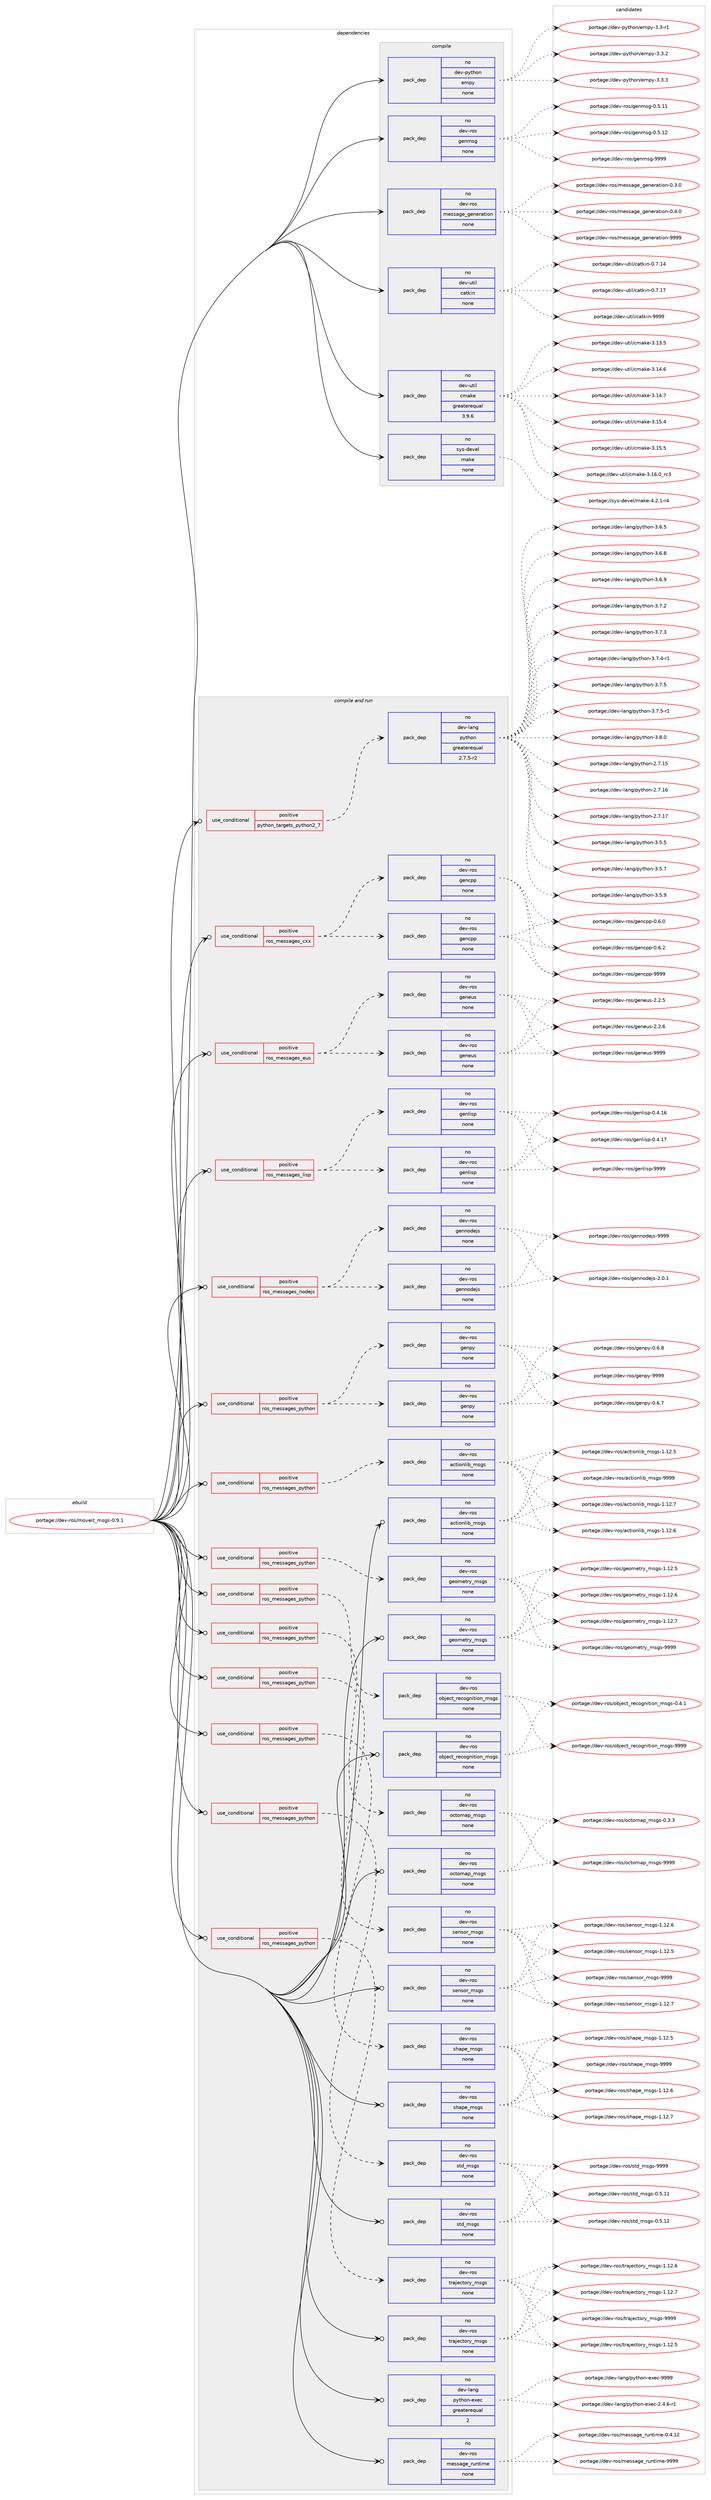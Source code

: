 digraph prolog {

# *************
# Graph options
# *************

newrank=true;
concentrate=true;
compound=true;
graph [rankdir=LR,fontname=Helvetica,fontsize=10,ranksep=1.5];#, ranksep=2.5, nodesep=0.2];
edge  [arrowhead=vee];
node  [fontname=Helvetica,fontsize=10];

# **********
# The ebuild
# **********

subgraph cluster_leftcol {
color=gray;
rank=same;
label=<<i>ebuild</i>>;
id [label="portage://dev-ros/moveit_msgs-0.9.1", color=red, width=4, href="../dev-ros/moveit_msgs-0.9.1.svg"];
}

# ****************
# The dependencies
# ****************

subgraph cluster_midcol {
color=gray;
label=<<i>dependencies</i>>;
subgraph cluster_compile {
fillcolor="#eeeeee";
style=filled;
label=<<i>compile</i>>;
subgraph pack144955 {
dependency191551 [label=<<TABLE BORDER="0" CELLBORDER="1" CELLSPACING="0" CELLPADDING="4" WIDTH="220"><TR><TD ROWSPAN="6" CELLPADDING="30">pack_dep</TD></TR><TR><TD WIDTH="110">no</TD></TR><TR><TD>dev-python</TD></TR><TR><TD>empy</TD></TR><TR><TD>none</TD></TR><TR><TD></TD></TR></TABLE>>, shape=none, color=blue];
}
id:e -> dependency191551:w [weight=20,style="solid",arrowhead="vee"];
subgraph pack144956 {
dependency191552 [label=<<TABLE BORDER="0" CELLBORDER="1" CELLSPACING="0" CELLPADDING="4" WIDTH="220"><TR><TD ROWSPAN="6" CELLPADDING="30">pack_dep</TD></TR><TR><TD WIDTH="110">no</TD></TR><TR><TD>dev-ros</TD></TR><TR><TD>genmsg</TD></TR><TR><TD>none</TD></TR><TR><TD></TD></TR></TABLE>>, shape=none, color=blue];
}
id:e -> dependency191552:w [weight=20,style="solid",arrowhead="vee"];
subgraph pack144957 {
dependency191553 [label=<<TABLE BORDER="0" CELLBORDER="1" CELLSPACING="0" CELLPADDING="4" WIDTH="220"><TR><TD ROWSPAN="6" CELLPADDING="30">pack_dep</TD></TR><TR><TD WIDTH="110">no</TD></TR><TR><TD>dev-ros</TD></TR><TR><TD>message_generation</TD></TR><TR><TD>none</TD></TR><TR><TD></TD></TR></TABLE>>, shape=none, color=blue];
}
id:e -> dependency191553:w [weight=20,style="solid",arrowhead="vee"];
subgraph pack144958 {
dependency191554 [label=<<TABLE BORDER="0" CELLBORDER="1" CELLSPACING="0" CELLPADDING="4" WIDTH="220"><TR><TD ROWSPAN="6" CELLPADDING="30">pack_dep</TD></TR><TR><TD WIDTH="110">no</TD></TR><TR><TD>dev-util</TD></TR><TR><TD>catkin</TD></TR><TR><TD>none</TD></TR><TR><TD></TD></TR></TABLE>>, shape=none, color=blue];
}
id:e -> dependency191554:w [weight=20,style="solid",arrowhead="vee"];
subgraph pack144959 {
dependency191555 [label=<<TABLE BORDER="0" CELLBORDER="1" CELLSPACING="0" CELLPADDING="4" WIDTH="220"><TR><TD ROWSPAN="6" CELLPADDING="30">pack_dep</TD></TR><TR><TD WIDTH="110">no</TD></TR><TR><TD>dev-util</TD></TR><TR><TD>cmake</TD></TR><TR><TD>greaterequal</TD></TR><TR><TD>3.9.6</TD></TR></TABLE>>, shape=none, color=blue];
}
id:e -> dependency191555:w [weight=20,style="solid",arrowhead="vee"];
subgraph pack144960 {
dependency191556 [label=<<TABLE BORDER="0" CELLBORDER="1" CELLSPACING="0" CELLPADDING="4" WIDTH="220"><TR><TD ROWSPAN="6" CELLPADDING="30">pack_dep</TD></TR><TR><TD WIDTH="110">no</TD></TR><TR><TD>sys-devel</TD></TR><TR><TD>make</TD></TR><TR><TD>none</TD></TR><TR><TD></TD></TR></TABLE>>, shape=none, color=blue];
}
id:e -> dependency191556:w [weight=20,style="solid",arrowhead="vee"];
}
subgraph cluster_compileandrun {
fillcolor="#eeeeee";
style=filled;
label=<<i>compile and run</i>>;
subgraph cond43170 {
dependency191557 [label=<<TABLE BORDER="0" CELLBORDER="1" CELLSPACING="0" CELLPADDING="4"><TR><TD ROWSPAN="3" CELLPADDING="10">use_conditional</TD></TR><TR><TD>positive</TD></TR><TR><TD>python_targets_python2_7</TD></TR></TABLE>>, shape=none, color=red];
subgraph pack144961 {
dependency191558 [label=<<TABLE BORDER="0" CELLBORDER="1" CELLSPACING="0" CELLPADDING="4" WIDTH="220"><TR><TD ROWSPAN="6" CELLPADDING="30">pack_dep</TD></TR><TR><TD WIDTH="110">no</TD></TR><TR><TD>dev-lang</TD></TR><TR><TD>python</TD></TR><TR><TD>greaterequal</TD></TR><TR><TD>2.7.5-r2</TD></TR></TABLE>>, shape=none, color=blue];
}
dependency191557:e -> dependency191558:w [weight=20,style="dashed",arrowhead="vee"];
}
id:e -> dependency191557:w [weight=20,style="solid",arrowhead="odotvee"];
subgraph cond43171 {
dependency191559 [label=<<TABLE BORDER="0" CELLBORDER="1" CELLSPACING="0" CELLPADDING="4"><TR><TD ROWSPAN="3" CELLPADDING="10">use_conditional</TD></TR><TR><TD>positive</TD></TR><TR><TD>ros_messages_cxx</TD></TR></TABLE>>, shape=none, color=red];
subgraph pack144962 {
dependency191560 [label=<<TABLE BORDER="0" CELLBORDER="1" CELLSPACING="0" CELLPADDING="4" WIDTH="220"><TR><TD ROWSPAN="6" CELLPADDING="30">pack_dep</TD></TR><TR><TD WIDTH="110">no</TD></TR><TR><TD>dev-ros</TD></TR><TR><TD>gencpp</TD></TR><TR><TD>none</TD></TR><TR><TD></TD></TR></TABLE>>, shape=none, color=blue];
}
dependency191559:e -> dependency191560:w [weight=20,style="dashed",arrowhead="vee"];
subgraph pack144963 {
dependency191561 [label=<<TABLE BORDER="0" CELLBORDER="1" CELLSPACING="0" CELLPADDING="4" WIDTH="220"><TR><TD ROWSPAN="6" CELLPADDING="30">pack_dep</TD></TR><TR><TD WIDTH="110">no</TD></TR><TR><TD>dev-ros</TD></TR><TR><TD>gencpp</TD></TR><TR><TD>none</TD></TR><TR><TD></TD></TR></TABLE>>, shape=none, color=blue];
}
dependency191559:e -> dependency191561:w [weight=20,style="dashed",arrowhead="vee"];
}
id:e -> dependency191559:w [weight=20,style="solid",arrowhead="odotvee"];
subgraph cond43172 {
dependency191562 [label=<<TABLE BORDER="0" CELLBORDER="1" CELLSPACING="0" CELLPADDING="4"><TR><TD ROWSPAN="3" CELLPADDING="10">use_conditional</TD></TR><TR><TD>positive</TD></TR><TR><TD>ros_messages_eus</TD></TR></TABLE>>, shape=none, color=red];
subgraph pack144964 {
dependency191563 [label=<<TABLE BORDER="0" CELLBORDER="1" CELLSPACING="0" CELLPADDING="4" WIDTH="220"><TR><TD ROWSPAN="6" CELLPADDING="30">pack_dep</TD></TR><TR><TD WIDTH="110">no</TD></TR><TR><TD>dev-ros</TD></TR><TR><TD>geneus</TD></TR><TR><TD>none</TD></TR><TR><TD></TD></TR></TABLE>>, shape=none, color=blue];
}
dependency191562:e -> dependency191563:w [weight=20,style="dashed",arrowhead="vee"];
subgraph pack144965 {
dependency191564 [label=<<TABLE BORDER="0" CELLBORDER="1" CELLSPACING="0" CELLPADDING="4" WIDTH="220"><TR><TD ROWSPAN="6" CELLPADDING="30">pack_dep</TD></TR><TR><TD WIDTH="110">no</TD></TR><TR><TD>dev-ros</TD></TR><TR><TD>geneus</TD></TR><TR><TD>none</TD></TR><TR><TD></TD></TR></TABLE>>, shape=none, color=blue];
}
dependency191562:e -> dependency191564:w [weight=20,style="dashed",arrowhead="vee"];
}
id:e -> dependency191562:w [weight=20,style="solid",arrowhead="odotvee"];
subgraph cond43173 {
dependency191565 [label=<<TABLE BORDER="0" CELLBORDER="1" CELLSPACING="0" CELLPADDING="4"><TR><TD ROWSPAN="3" CELLPADDING="10">use_conditional</TD></TR><TR><TD>positive</TD></TR><TR><TD>ros_messages_lisp</TD></TR></TABLE>>, shape=none, color=red];
subgraph pack144966 {
dependency191566 [label=<<TABLE BORDER="0" CELLBORDER="1" CELLSPACING="0" CELLPADDING="4" WIDTH="220"><TR><TD ROWSPAN="6" CELLPADDING="30">pack_dep</TD></TR><TR><TD WIDTH="110">no</TD></TR><TR><TD>dev-ros</TD></TR><TR><TD>genlisp</TD></TR><TR><TD>none</TD></TR><TR><TD></TD></TR></TABLE>>, shape=none, color=blue];
}
dependency191565:e -> dependency191566:w [weight=20,style="dashed",arrowhead="vee"];
subgraph pack144967 {
dependency191567 [label=<<TABLE BORDER="0" CELLBORDER="1" CELLSPACING="0" CELLPADDING="4" WIDTH="220"><TR><TD ROWSPAN="6" CELLPADDING="30">pack_dep</TD></TR><TR><TD WIDTH="110">no</TD></TR><TR><TD>dev-ros</TD></TR><TR><TD>genlisp</TD></TR><TR><TD>none</TD></TR><TR><TD></TD></TR></TABLE>>, shape=none, color=blue];
}
dependency191565:e -> dependency191567:w [weight=20,style="dashed",arrowhead="vee"];
}
id:e -> dependency191565:w [weight=20,style="solid",arrowhead="odotvee"];
subgraph cond43174 {
dependency191568 [label=<<TABLE BORDER="0" CELLBORDER="1" CELLSPACING="0" CELLPADDING="4"><TR><TD ROWSPAN="3" CELLPADDING="10">use_conditional</TD></TR><TR><TD>positive</TD></TR><TR><TD>ros_messages_nodejs</TD></TR></TABLE>>, shape=none, color=red];
subgraph pack144968 {
dependency191569 [label=<<TABLE BORDER="0" CELLBORDER="1" CELLSPACING="0" CELLPADDING="4" WIDTH="220"><TR><TD ROWSPAN="6" CELLPADDING="30">pack_dep</TD></TR><TR><TD WIDTH="110">no</TD></TR><TR><TD>dev-ros</TD></TR><TR><TD>gennodejs</TD></TR><TR><TD>none</TD></TR><TR><TD></TD></TR></TABLE>>, shape=none, color=blue];
}
dependency191568:e -> dependency191569:w [weight=20,style="dashed",arrowhead="vee"];
subgraph pack144969 {
dependency191570 [label=<<TABLE BORDER="0" CELLBORDER="1" CELLSPACING="0" CELLPADDING="4" WIDTH="220"><TR><TD ROWSPAN="6" CELLPADDING="30">pack_dep</TD></TR><TR><TD WIDTH="110">no</TD></TR><TR><TD>dev-ros</TD></TR><TR><TD>gennodejs</TD></TR><TR><TD>none</TD></TR><TR><TD></TD></TR></TABLE>>, shape=none, color=blue];
}
dependency191568:e -> dependency191570:w [weight=20,style="dashed",arrowhead="vee"];
}
id:e -> dependency191568:w [weight=20,style="solid",arrowhead="odotvee"];
subgraph cond43175 {
dependency191571 [label=<<TABLE BORDER="0" CELLBORDER="1" CELLSPACING="0" CELLPADDING="4"><TR><TD ROWSPAN="3" CELLPADDING="10">use_conditional</TD></TR><TR><TD>positive</TD></TR><TR><TD>ros_messages_python</TD></TR></TABLE>>, shape=none, color=red];
subgraph pack144970 {
dependency191572 [label=<<TABLE BORDER="0" CELLBORDER="1" CELLSPACING="0" CELLPADDING="4" WIDTH="220"><TR><TD ROWSPAN="6" CELLPADDING="30">pack_dep</TD></TR><TR><TD WIDTH="110">no</TD></TR><TR><TD>dev-ros</TD></TR><TR><TD>actionlib_msgs</TD></TR><TR><TD>none</TD></TR><TR><TD></TD></TR></TABLE>>, shape=none, color=blue];
}
dependency191571:e -> dependency191572:w [weight=20,style="dashed",arrowhead="vee"];
}
id:e -> dependency191571:w [weight=20,style="solid",arrowhead="odotvee"];
subgraph cond43176 {
dependency191573 [label=<<TABLE BORDER="0" CELLBORDER="1" CELLSPACING="0" CELLPADDING="4"><TR><TD ROWSPAN="3" CELLPADDING="10">use_conditional</TD></TR><TR><TD>positive</TD></TR><TR><TD>ros_messages_python</TD></TR></TABLE>>, shape=none, color=red];
subgraph pack144971 {
dependency191574 [label=<<TABLE BORDER="0" CELLBORDER="1" CELLSPACING="0" CELLPADDING="4" WIDTH="220"><TR><TD ROWSPAN="6" CELLPADDING="30">pack_dep</TD></TR><TR><TD WIDTH="110">no</TD></TR><TR><TD>dev-ros</TD></TR><TR><TD>genpy</TD></TR><TR><TD>none</TD></TR><TR><TD></TD></TR></TABLE>>, shape=none, color=blue];
}
dependency191573:e -> dependency191574:w [weight=20,style="dashed",arrowhead="vee"];
subgraph pack144972 {
dependency191575 [label=<<TABLE BORDER="0" CELLBORDER="1" CELLSPACING="0" CELLPADDING="4" WIDTH="220"><TR><TD ROWSPAN="6" CELLPADDING="30">pack_dep</TD></TR><TR><TD WIDTH="110">no</TD></TR><TR><TD>dev-ros</TD></TR><TR><TD>genpy</TD></TR><TR><TD>none</TD></TR><TR><TD></TD></TR></TABLE>>, shape=none, color=blue];
}
dependency191573:e -> dependency191575:w [weight=20,style="dashed",arrowhead="vee"];
}
id:e -> dependency191573:w [weight=20,style="solid",arrowhead="odotvee"];
subgraph cond43177 {
dependency191576 [label=<<TABLE BORDER="0" CELLBORDER="1" CELLSPACING="0" CELLPADDING="4"><TR><TD ROWSPAN="3" CELLPADDING="10">use_conditional</TD></TR><TR><TD>positive</TD></TR><TR><TD>ros_messages_python</TD></TR></TABLE>>, shape=none, color=red];
subgraph pack144973 {
dependency191577 [label=<<TABLE BORDER="0" CELLBORDER="1" CELLSPACING="0" CELLPADDING="4" WIDTH="220"><TR><TD ROWSPAN="6" CELLPADDING="30">pack_dep</TD></TR><TR><TD WIDTH="110">no</TD></TR><TR><TD>dev-ros</TD></TR><TR><TD>geometry_msgs</TD></TR><TR><TD>none</TD></TR><TR><TD></TD></TR></TABLE>>, shape=none, color=blue];
}
dependency191576:e -> dependency191577:w [weight=20,style="dashed",arrowhead="vee"];
}
id:e -> dependency191576:w [weight=20,style="solid",arrowhead="odotvee"];
subgraph cond43178 {
dependency191578 [label=<<TABLE BORDER="0" CELLBORDER="1" CELLSPACING="0" CELLPADDING="4"><TR><TD ROWSPAN="3" CELLPADDING="10">use_conditional</TD></TR><TR><TD>positive</TD></TR><TR><TD>ros_messages_python</TD></TR></TABLE>>, shape=none, color=red];
subgraph pack144974 {
dependency191579 [label=<<TABLE BORDER="0" CELLBORDER="1" CELLSPACING="0" CELLPADDING="4" WIDTH="220"><TR><TD ROWSPAN="6" CELLPADDING="30">pack_dep</TD></TR><TR><TD WIDTH="110">no</TD></TR><TR><TD>dev-ros</TD></TR><TR><TD>object_recognition_msgs</TD></TR><TR><TD>none</TD></TR><TR><TD></TD></TR></TABLE>>, shape=none, color=blue];
}
dependency191578:e -> dependency191579:w [weight=20,style="dashed",arrowhead="vee"];
}
id:e -> dependency191578:w [weight=20,style="solid",arrowhead="odotvee"];
subgraph cond43179 {
dependency191580 [label=<<TABLE BORDER="0" CELLBORDER="1" CELLSPACING="0" CELLPADDING="4"><TR><TD ROWSPAN="3" CELLPADDING="10">use_conditional</TD></TR><TR><TD>positive</TD></TR><TR><TD>ros_messages_python</TD></TR></TABLE>>, shape=none, color=red];
subgraph pack144975 {
dependency191581 [label=<<TABLE BORDER="0" CELLBORDER="1" CELLSPACING="0" CELLPADDING="4" WIDTH="220"><TR><TD ROWSPAN="6" CELLPADDING="30">pack_dep</TD></TR><TR><TD WIDTH="110">no</TD></TR><TR><TD>dev-ros</TD></TR><TR><TD>octomap_msgs</TD></TR><TR><TD>none</TD></TR><TR><TD></TD></TR></TABLE>>, shape=none, color=blue];
}
dependency191580:e -> dependency191581:w [weight=20,style="dashed",arrowhead="vee"];
}
id:e -> dependency191580:w [weight=20,style="solid",arrowhead="odotvee"];
subgraph cond43180 {
dependency191582 [label=<<TABLE BORDER="0" CELLBORDER="1" CELLSPACING="0" CELLPADDING="4"><TR><TD ROWSPAN="3" CELLPADDING="10">use_conditional</TD></TR><TR><TD>positive</TD></TR><TR><TD>ros_messages_python</TD></TR></TABLE>>, shape=none, color=red];
subgraph pack144976 {
dependency191583 [label=<<TABLE BORDER="0" CELLBORDER="1" CELLSPACING="0" CELLPADDING="4" WIDTH="220"><TR><TD ROWSPAN="6" CELLPADDING="30">pack_dep</TD></TR><TR><TD WIDTH="110">no</TD></TR><TR><TD>dev-ros</TD></TR><TR><TD>sensor_msgs</TD></TR><TR><TD>none</TD></TR><TR><TD></TD></TR></TABLE>>, shape=none, color=blue];
}
dependency191582:e -> dependency191583:w [weight=20,style="dashed",arrowhead="vee"];
}
id:e -> dependency191582:w [weight=20,style="solid",arrowhead="odotvee"];
subgraph cond43181 {
dependency191584 [label=<<TABLE BORDER="0" CELLBORDER="1" CELLSPACING="0" CELLPADDING="4"><TR><TD ROWSPAN="3" CELLPADDING="10">use_conditional</TD></TR><TR><TD>positive</TD></TR><TR><TD>ros_messages_python</TD></TR></TABLE>>, shape=none, color=red];
subgraph pack144977 {
dependency191585 [label=<<TABLE BORDER="0" CELLBORDER="1" CELLSPACING="0" CELLPADDING="4" WIDTH="220"><TR><TD ROWSPAN="6" CELLPADDING="30">pack_dep</TD></TR><TR><TD WIDTH="110">no</TD></TR><TR><TD>dev-ros</TD></TR><TR><TD>shape_msgs</TD></TR><TR><TD>none</TD></TR><TR><TD></TD></TR></TABLE>>, shape=none, color=blue];
}
dependency191584:e -> dependency191585:w [weight=20,style="dashed",arrowhead="vee"];
}
id:e -> dependency191584:w [weight=20,style="solid",arrowhead="odotvee"];
subgraph cond43182 {
dependency191586 [label=<<TABLE BORDER="0" CELLBORDER="1" CELLSPACING="0" CELLPADDING="4"><TR><TD ROWSPAN="3" CELLPADDING="10">use_conditional</TD></TR><TR><TD>positive</TD></TR><TR><TD>ros_messages_python</TD></TR></TABLE>>, shape=none, color=red];
subgraph pack144978 {
dependency191587 [label=<<TABLE BORDER="0" CELLBORDER="1" CELLSPACING="0" CELLPADDING="4" WIDTH="220"><TR><TD ROWSPAN="6" CELLPADDING="30">pack_dep</TD></TR><TR><TD WIDTH="110">no</TD></TR><TR><TD>dev-ros</TD></TR><TR><TD>std_msgs</TD></TR><TR><TD>none</TD></TR><TR><TD></TD></TR></TABLE>>, shape=none, color=blue];
}
dependency191586:e -> dependency191587:w [weight=20,style="dashed",arrowhead="vee"];
}
id:e -> dependency191586:w [weight=20,style="solid",arrowhead="odotvee"];
subgraph cond43183 {
dependency191588 [label=<<TABLE BORDER="0" CELLBORDER="1" CELLSPACING="0" CELLPADDING="4"><TR><TD ROWSPAN="3" CELLPADDING="10">use_conditional</TD></TR><TR><TD>positive</TD></TR><TR><TD>ros_messages_python</TD></TR></TABLE>>, shape=none, color=red];
subgraph pack144979 {
dependency191589 [label=<<TABLE BORDER="0" CELLBORDER="1" CELLSPACING="0" CELLPADDING="4" WIDTH="220"><TR><TD ROWSPAN="6" CELLPADDING="30">pack_dep</TD></TR><TR><TD WIDTH="110">no</TD></TR><TR><TD>dev-ros</TD></TR><TR><TD>trajectory_msgs</TD></TR><TR><TD>none</TD></TR><TR><TD></TD></TR></TABLE>>, shape=none, color=blue];
}
dependency191588:e -> dependency191589:w [weight=20,style="dashed",arrowhead="vee"];
}
id:e -> dependency191588:w [weight=20,style="solid",arrowhead="odotvee"];
subgraph pack144980 {
dependency191590 [label=<<TABLE BORDER="0" CELLBORDER="1" CELLSPACING="0" CELLPADDING="4" WIDTH="220"><TR><TD ROWSPAN="6" CELLPADDING="30">pack_dep</TD></TR><TR><TD WIDTH="110">no</TD></TR><TR><TD>dev-lang</TD></TR><TR><TD>python-exec</TD></TR><TR><TD>greaterequal</TD></TR><TR><TD>2</TD></TR></TABLE>>, shape=none, color=blue];
}
id:e -> dependency191590:w [weight=20,style="solid",arrowhead="odotvee"];
subgraph pack144981 {
dependency191591 [label=<<TABLE BORDER="0" CELLBORDER="1" CELLSPACING="0" CELLPADDING="4" WIDTH="220"><TR><TD ROWSPAN="6" CELLPADDING="30">pack_dep</TD></TR><TR><TD WIDTH="110">no</TD></TR><TR><TD>dev-ros</TD></TR><TR><TD>actionlib_msgs</TD></TR><TR><TD>none</TD></TR><TR><TD></TD></TR></TABLE>>, shape=none, color=blue];
}
id:e -> dependency191591:w [weight=20,style="solid",arrowhead="odotvee"];
subgraph pack144982 {
dependency191592 [label=<<TABLE BORDER="0" CELLBORDER="1" CELLSPACING="0" CELLPADDING="4" WIDTH="220"><TR><TD ROWSPAN="6" CELLPADDING="30">pack_dep</TD></TR><TR><TD WIDTH="110">no</TD></TR><TR><TD>dev-ros</TD></TR><TR><TD>geometry_msgs</TD></TR><TR><TD>none</TD></TR><TR><TD></TD></TR></TABLE>>, shape=none, color=blue];
}
id:e -> dependency191592:w [weight=20,style="solid",arrowhead="odotvee"];
subgraph pack144983 {
dependency191593 [label=<<TABLE BORDER="0" CELLBORDER="1" CELLSPACING="0" CELLPADDING="4" WIDTH="220"><TR><TD ROWSPAN="6" CELLPADDING="30">pack_dep</TD></TR><TR><TD WIDTH="110">no</TD></TR><TR><TD>dev-ros</TD></TR><TR><TD>message_runtime</TD></TR><TR><TD>none</TD></TR><TR><TD></TD></TR></TABLE>>, shape=none, color=blue];
}
id:e -> dependency191593:w [weight=20,style="solid",arrowhead="odotvee"];
subgraph pack144984 {
dependency191594 [label=<<TABLE BORDER="0" CELLBORDER="1" CELLSPACING="0" CELLPADDING="4" WIDTH="220"><TR><TD ROWSPAN="6" CELLPADDING="30">pack_dep</TD></TR><TR><TD WIDTH="110">no</TD></TR><TR><TD>dev-ros</TD></TR><TR><TD>object_recognition_msgs</TD></TR><TR><TD>none</TD></TR><TR><TD></TD></TR></TABLE>>, shape=none, color=blue];
}
id:e -> dependency191594:w [weight=20,style="solid",arrowhead="odotvee"];
subgraph pack144985 {
dependency191595 [label=<<TABLE BORDER="0" CELLBORDER="1" CELLSPACING="0" CELLPADDING="4" WIDTH="220"><TR><TD ROWSPAN="6" CELLPADDING="30">pack_dep</TD></TR><TR><TD WIDTH="110">no</TD></TR><TR><TD>dev-ros</TD></TR><TR><TD>octomap_msgs</TD></TR><TR><TD>none</TD></TR><TR><TD></TD></TR></TABLE>>, shape=none, color=blue];
}
id:e -> dependency191595:w [weight=20,style="solid",arrowhead="odotvee"];
subgraph pack144986 {
dependency191596 [label=<<TABLE BORDER="0" CELLBORDER="1" CELLSPACING="0" CELLPADDING="4" WIDTH="220"><TR><TD ROWSPAN="6" CELLPADDING="30">pack_dep</TD></TR><TR><TD WIDTH="110">no</TD></TR><TR><TD>dev-ros</TD></TR><TR><TD>sensor_msgs</TD></TR><TR><TD>none</TD></TR><TR><TD></TD></TR></TABLE>>, shape=none, color=blue];
}
id:e -> dependency191596:w [weight=20,style="solid",arrowhead="odotvee"];
subgraph pack144987 {
dependency191597 [label=<<TABLE BORDER="0" CELLBORDER="1" CELLSPACING="0" CELLPADDING="4" WIDTH="220"><TR><TD ROWSPAN="6" CELLPADDING="30">pack_dep</TD></TR><TR><TD WIDTH="110">no</TD></TR><TR><TD>dev-ros</TD></TR><TR><TD>shape_msgs</TD></TR><TR><TD>none</TD></TR><TR><TD></TD></TR></TABLE>>, shape=none, color=blue];
}
id:e -> dependency191597:w [weight=20,style="solid",arrowhead="odotvee"];
subgraph pack144988 {
dependency191598 [label=<<TABLE BORDER="0" CELLBORDER="1" CELLSPACING="0" CELLPADDING="4" WIDTH="220"><TR><TD ROWSPAN="6" CELLPADDING="30">pack_dep</TD></TR><TR><TD WIDTH="110">no</TD></TR><TR><TD>dev-ros</TD></TR><TR><TD>std_msgs</TD></TR><TR><TD>none</TD></TR><TR><TD></TD></TR></TABLE>>, shape=none, color=blue];
}
id:e -> dependency191598:w [weight=20,style="solid",arrowhead="odotvee"];
subgraph pack144989 {
dependency191599 [label=<<TABLE BORDER="0" CELLBORDER="1" CELLSPACING="0" CELLPADDING="4" WIDTH="220"><TR><TD ROWSPAN="6" CELLPADDING="30">pack_dep</TD></TR><TR><TD WIDTH="110">no</TD></TR><TR><TD>dev-ros</TD></TR><TR><TD>trajectory_msgs</TD></TR><TR><TD>none</TD></TR><TR><TD></TD></TR></TABLE>>, shape=none, color=blue];
}
id:e -> dependency191599:w [weight=20,style="solid",arrowhead="odotvee"];
}
subgraph cluster_run {
fillcolor="#eeeeee";
style=filled;
label=<<i>run</i>>;
}
}

# **************
# The candidates
# **************

subgraph cluster_choices {
rank=same;
color=gray;
label=<<i>candidates</i>>;

subgraph choice144955 {
color=black;
nodesep=1;
choiceportage1001011184511212111610411111047101109112121455146514511449 [label="portage://dev-python/empy-3.3-r1", color=red, width=4,href="../dev-python/empy-3.3-r1.svg"];
choiceportage1001011184511212111610411111047101109112121455146514650 [label="portage://dev-python/empy-3.3.2", color=red, width=4,href="../dev-python/empy-3.3.2.svg"];
choiceportage1001011184511212111610411111047101109112121455146514651 [label="portage://dev-python/empy-3.3.3", color=red, width=4,href="../dev-python/empy-3.3.3.svg"];
dependency191551:e -> choiceportage1001011184511212111610411111047101109112121455146514511449:w [style=dotted,weight="100"];
dependency191551:e -> choiceportage1001011184511212111610411111047101109112121455146514650:w [style=dotted,weight="100"];
dependency191551:e -> choiceportage1001011184511212111610411111047101109112121455146514651:w [style=dotted,weight="100"];
}
subgraph choice144956 {
color=black;
nodesep=1;
choiceportage100101118451141111154710310111010911510345484653464949 [label="portage://dev-ros/genmsg-0.5.11", color=red, width=4,href="../dev-ros/genmsg-0.5.11.svg"];
choiceportage100101118451141111154710310111010911510345484653464950 [label="portage://dev-ros/genmsg-0.5.12", color=red, width=4,href="../dev-ros/genmsg-0.5.12.svg"];
choiceportage10010111845114111115471031011101091151034557575757 [label="portage://dev-ros/genmsg-9999", color=red, width=4,href="../dev-ros/genmsg-9999.svg"];
dependency191552:e -> choiceportage100101118451141111154710310111010911510345484653464949:w [style=dotted,weight="100"];
dependency191552:e -> choiceportage100101118451141111154710310111010911510345484653464950:w [style=dotted,weight="100"];
dependency191552:e -> choiceportage10010111845114111115471031011101091151034557575757:w [style=dotted,weight="100"];
}
subgraph choice144957 {
color=black;
nodesep=1;
choiceportage1001011184511411111547109101115115971031019510310111010111497116105111110454846514648 [label="portage://dev-ros/message_generation-0.3.0", color=red, width=4,href="../dev-ros/message_generation-0.3.0.svg"];
choiceportage1001011184511411111547109101115115971031019510310111010111497116105111110454846524648 [label="portage://dev-ros/message_generation-0.4.0", color=red, width=4,href="../dev-ros/message_generation-0.4.0.svg"];
choiceportage10010111845114111115471091011151159710310195103101110101114971161051111104557575757 [label="portage://dev-ros/message_generation-9999", color=red, width=4,href="../dev-ros/message_generation-9999.svg"];
dependency191553:e -> choiceportage1001011184511411111547109101115115971031019510310111010111497116105111110454846514648:w [style=dotted,weight="100"];
dependency191553:e -> choiceportage1001011184511411111547109101115115971031019510310111010111497116105111110454846524648:w [style=dotted,weight="100"];
dependency191553:e -> choiceportage10010111845114111115471091011151159710310195103101110101114971161051111104557575757:w [style=dotted,weight="100"];
}
subgraph choice144958 {
color=black;
nodesep=1;
choiceportage1001011184511711610510847999711610710511045484655464952 [label="portage://dev-util/catkin-0.7.14", color=red, width=4,href="../dev-util/catkin-0.7.14.svg"];
choiceportage1001011184511711610510847999711610710511045484655464955 [label="portage://dev-util/catkin-0.7.17", color=red, width=4,href="../dev-util/catkin-0.7.17.svg"];
choiceportage100101118451171161051084799971161071051104557575757 [label="portage://dev-util/catkin-9999", color=red, width=4,href="../dev-util/catkin-9999.svg"];
dependency191554:e -> choiceportage1001011184511711610510847999711610710511045484655464952:w [style=dotted,weight="100"];
dependency191554:e -> choiceportage1001011184511711610510847999711610710511045484655464955:w [style=dotted,weight="100"];
dependency191554:e -> choiceportage100101118451171161051084799971161071051104557575757:w [style=dotted,weight="100"];
}
subgraph choice144959 {
color=black;
nodesep=1;
choiceportage1001011184511711610510847991099710710145514649514653 [label="portage://dev-util/cmake-3.13.5", color=red, width=4,href="../dev-util/cmake-3.13.5.svg"];
choiceportage1001011184511711610510847991099710710145514649524654 [label="portage://dev-util/cmake-3.14.6", color=red, width=4,href="../dev-util/cmake-3.14.6.svg"];
choiceportage1001011184511711610510847991099710710145514649524655 [label="portage://dev-util/cmake-3.14.7", color=red, width=4,href="../dev-util/cmake-3.14.7.svg"];
choiceportage1001011184511711610510847991099710710145514649534652 [label="portage://dev-util/cmake-3.15.4", color=red, width=4,href="../dev-util/cmake-3.15.4.svg"];
choiceportage1001011184511711610510847991099710710145514649534653 [label="portage://dev-util/cmake-3.15.5", color=red, width=4,href="../dev-util/cmake-3.15.5.svg"];
choiceportage1001011184511711610510847991099710710145514649544648951149951 [label="portage://dev-util/cmake-3.16.0_rc3", color=red, width=4,href="../dev-util/cmake-3.16.0_rc3.svg"];
dependency191555:e -> choiceportage1001011184511711610510847991099710710145514649514653:w [style=dotted,weight="100"];
dependency191555:e -> choiceportage1001011184511711610510847991099710710145514649524654:w [style=dotted,weight="100"];
dependency191555:e -> choiceportage1001011184511711610510847991099710710145514649524655:w [style=dotted,weight="100"];
dependency191555:e -> choiceportage1001011184511711610510847991099710710145514649534652:w [style=dotted,weight="100"];
dependency191555:e -> choiceportage1001011184511711610510847991099710710145514649534653:w [style=dotted,weight="100"];
dependency191555:e -> choiceportage1001011184511711610510847991099710710145514649544648951149951:w [style=dotted,weight="100"];
}
subgraph choice144960 {
color=black;
nodesep=1;
choiceportage1151211154510010111810110847109971071014552465046494511452 [label="portage://sys-devel/make-4.2.1-r4", color=red, width=4,href="../sys-devel/make-4.2.1-r4.svg"];
dependency191556:e -> choiceportage1151211154510010111810110847109971071014552465046494511452:w [style=dotted,weight="100"];
}
subgraph choice144961 {
color=black;
nodesep=1;
choiceportage10010111845108971101034711212111610411111045504655464953 [label="portage://dev-lang/python-2.7.15", color=red, width=4,href="../dev-lang/python-2.7.15.svg"];
choiceportage10010111845108971101034711212111610411111045504655464954 [label="portage://dev-lang/python-2.7.16", color=red, width=4,href="../dev-lang/python-2.7.16.svg"];
choiceportage10010111845108971101034711212111610411111045504655464955 [label="portage://dev-lang/python-2.7.17", color=red, width=4,href="../dev-lang/python-2.7.17.svg"];
choiceportage100101118451089711010347112121116104111110455146534653 [label="portage://dev-lang/python-3.5.5", color=red, width=4,href="../dev-lang/python-3.5.5.svg"];
choiceportage100101118451089711010347112121116104111110455146534655 [label="portage://dev-lang/python-3.5.7", color=red, width=4,href="../dev-lang/python-3.5.7.svg"];
choiceportage100101118451089711010347112121116104111110455146534657 [label="portage://dev-lang/python-3.5.9", color=red, width=4,href="../dev-lang/python-3.5.9.svg"];
choiceportage100101118451089711010347112121116104111110455146544653 [label="portage://dev-lang/python-3.6.5", color=red, width=4,href="../dev-lang/python-3.6.5.svg"];
choiceportage100101118451089711010347112121116104111110455146544656 [label="portage://dev-lang/python-3.6.8", color=red, width=4,href="../dev-lang/python-3.6.8.svg"];
choiceportage100101118451089711010347112121116104111110455146544657 [label="portage://dev-lang/python-3.6.9", color=red, width=4,href="../dev-lang/python-3.6.9.svg"];
choiceportage100101118451089711010347112121116104111110455146554650 [label="portage://dev-lang/python-3.7.2", color=red, width=4,href="../dev-lang/python-3.7.2.svg"];
choiceportage100101118451089711010347112121116104111110455146554651 [label="portage://dev-lang/python-3.7.3", color=red, width=4,href="../dev-lang/python-3.7.3.svg"];
choiceportage1001011184510897110103471121211161041111104551465546524511449 [label="portage://dev-lang/python-3.7.4-r1", color=red, width=4,href="../dev-lang/python-3.7.4-r1.svg"];
choiceportage100101118451089711010347112121116104111110455146554653 [label="portage://dev-lang/python-3.7.5", color=red, width=4,href="../dev-lang/python-3.7.5.svg"];
choiceportage1001011184510897110103471121211161041111104551465546534511449 [label="portage://dev-lang/python-3.7.5-r1", color=red, width=4,href="../dev-lang/python-3.7.5-r1.svg"];
choiceportage100101118451089711010347112121116104111110455146564648 [label="portage://dev-lang/python-3.8.0", color=red, width=4,href="../dev-lang/python-3.8.0.svg"];
dependency191558:e -> choiceportage10010111845108971101034711212111610411111045504655464953:w [style=dotted,weight="100"];
dependency191558:e -> choiceportage10010111845108971101034711212111610411111045504655464954:w [style=dotted,weight="100"];
dependency191558:e -> choiceportage10010111845108971101034711212111610411111045504655464955:w [style=dotted,weight="100"];
dependency191558:e -> choiceportage100101118451089711010347112121116104111110455146534653:w [style=dotted,weight="100"];
dependency191558:e -> choiceportage100101118451089711010347112121116104111110455146534655:w [style=dotted,weight="100"];
dependency191558:e -> choiceportage100101118451089711010347112121116104111110455146534657:w [style=dotted,weight="100"];
dependency191558:e -> choiceportage100101118451089711010347112121116104111110455146544653:w [style=dotted,weight="100"];
dependency191558:e -> choiceportage100101118451089711010347112121116104111110455146544656:w [style=dotted,weight="100"];
dependency191558:e -> choiceportage100101118451089711010347112121116104111110455146544657:w [style=dotted,weight="100"];
dependency191558:e -> choiceportage100101118451089711010347112121116104111110455146554650:w [style=dotted,weight="100"];
dependency191558:e -> choiceportage100101118451089711010347112121116104111110455146554651:w [style=dotted,weight="100"];
dependency191558:e -> choiceportage1001011184510897110103471121211161041111104551465546524511449:w [style=dotted,weight="100"];
dependency191558:e -> choiceportage100101118451089711010347112121116104111110455146554653:w [style=dotted,weight="100"];
dependency191558:e -> choiceportage1001011184510897110103471121211161041111104551465546534511449:w [style=dotted,weight="100"];
dependency191558:e -> choiceportage100101118451089711010347112121116104111110455146564648:w [style=dotted,weight="100"];
}
subgraph choice144962 {
color=black;
nodesep=1;
choiceportage100101118451141111154710310111099112112454846544648 [label="portage://dev-ros/gencpp-0.6.0", color=red, width=4,href="../dev-ros/gencpp-0.6.0.svg"];
choiceportage100101118451141111154710310111099112112454846544650 [label="portage://dev-ros/gencpp-0.6.2", color=red, width=4,href="../dev-ros/gencpp-0.6.2.svg"];
choiceportage1001011184511411111547103101110991121124557575757 [label="portage://dev-ros/gencpp-9999", color=red, width=4,href="../dev-ros/gencpp-9999.svg"];
dependency191560:e -> choiceportage100101118451141111154710310111099112112454846544648:w [style=dotted,weight="100"];
dependency191560:e -> choiceportage100101118451141111154710310111099112112454846544650:w [style=dotted,weight="100"];
dependency191560:e -> choiceportage1001011184511411111547103101110991121124557575757:w [style=dotted,weight="100"];
}
subgraph choice144963 {
color=black;
nodesep=1;
choiceportage100101118451141111154710310111099112112454846544648 [label="portage://dev-ros/gencpp-0.6.0", color=red, width=4,href="../dev-ros/gencpp-0.6.0.svg"];
choiceportage100101118451141111154710310111099112112454846544650 [label="portage://dev-ros/gencpp-0.6.2", color=red, width=4,href="../dev-ros/gencpp-0.6.2.svg"];
choiceportage1001011184511411111547103101110991121124557575757 [label="portage://dev-ros/gencpp-9999", color=red, width=4,href="../dev-ros/gencpp-9999.svg"];
dependency191561:e -> choiceportage100101118451141111154710310111099112112454846544648:w [style=dotted,weight="100"];
dependency191561:e -> choiceportage100101118451141111154710310111099112112454846544650:w [style=dotted,weight="100"];
dependency191561:e -> choiceportage1001011184511411111547103101110991121124557575757:w [style=dotted,weight="100"];
}
subgraph choice144964 {
color=black;
nodesep=1;
choiceportage1001011184511411111547103101110101117115455046504653 [label="portage://dev-ros/geneus-2.2.5", color=red, width=4,href="../dev-ros/geneus-2.2.5.svg"];
choiceportage1001011184511411111547103101110101117115455046504654 [label="portage://dev-ros/geneus-2.2.6", color=red, width=4,href="../dev-ros/geneus-2.2.6.svg"];
choiceportage10010111845114111115471031011101011171154557575757 [label="portage://dev-ros/geneus-9999", color=red, width=4,href="../dev-ros/geneus-9999.svg"];
dependency191563:e -> choiceportage1001011184511411111547103101110101117115455046504653:w [style=dotted,weight="100"];
dependency191563:e -> choiceportage1001011184511411111547103101110101117115455046504654:w [style=dotted,weight="100"];
dependency191563:e -> choiceportage10010111845114111115471031011101011171154557575757:w [style=dotted,weight="100"];
}
subgraph choice144965 {
color=black;
nodesep=1;
choiceportage1001011184511411111547103101110101117115455046504653 [label="portage://dev-ros/geneus-2.2.5", color=red, width=4,href="../dev-ros/geneus-2.2.5.svg"];
choiceportage1001011184511411111547103101110101117115455046504654 [label="portage://dev-ros/geneus-2.2.6", color=red, width=4,href="../dev-ros/geneus-2.2.6.svg"];
choiceportage10010111845114111115471031011101011171154557575757 [label="portage://dev-ros/geneus-9999", color=red, width=4,href="../dev-ros/geneus-9999.svg"];
dependency191564:e -> choiceportage1001011184511411111547103101110101117115455046504653:w [style=dotted,weight="100"];
dependency191564:e -> choiceportage1001011184511411111547103101110101117115455046504654:w [style=dotted,weight="100"];
dependency191564:e -> choiceportage10010111845114111115471031011101011171154557575757:w [style=dotted,weight="100"];
}
subgraph choice144966 {
color=black;
nodesep=1;
choiceportage100101118451141111154710310111010810511511245484652464954 [label="portage://dev-ros/genlisp-0.4.16", color=red, width=4,href="../dev-ros/genlisp-0.4.16.svg"];
choiceportage100101118451141111154710310111010810511511245484652464955 [label="portage://dev-ros/genlisp-0.4.17", color=red, width=4,href="../dev-ros/genlisp-0.4.17.svg"];
choiceportage10010111845114111115471031011101081051151124557575757 [label="portage://dev-ros/genlisp-9999", color=red, width=4,href="../dev-ros/genlisp-9999.svg"];
dependency191566:e -> choiceportage100101118451141111154710310111010810511511245484652464954:w [style=dotted,weight="100"];
dependency191566:e -> choiceportage100101118451141111154710310111010810511511245484652464955:w [style=dotted,weight="100"];
dependency191566:e -> choiceportage10010111845114111115471031011101081051151124557575757:w [style=dotted,weight="100"];
}
subgraph choice144967 {
color=black;
nodesep=1;
choiceportage100101118451141111154710310111010810511511245484652464954 [label="portage://dev-ros/genlisp-0.4.16", color=red, width=4,href="../dev-ros/genlisp-0.4.16.svg"];
choiceportage100101118451141111154710310111010810511511245484652464955 [label="portage://dev-ros/genlisp-0.4.17", color=red, width=4,href="../dev-ros/genlisp-0.4.17.svg"];
choiceportage10010111845114111115471031011101081051151124557575757 [label="portage://dev-ros/genlisp-9999", color=red, width=4,href="../dev-ros/genlisp-9999.svg"];
dependency191567:e -> choiceportage100101118451141111154710310111010810511511245484652464954:w [style=dotted,weight="100"];
dependency191567:e -> choiceportage100101118451141111154710310111010810511511245484652464955:w [style=dotted,weight="100"];
dependency191567:e -> choiceportage10010111845114111115471031011101081051151124557575757:w [style=dotted,weight="100"];
}
subgraph choice144968 {
color=black;
nodesep=1;
choiceportage1001011184511411111547103101110110111100101106115455046484649 [label="portage://dev-ros/gennodejs-2.0.1", color=red, width=4,href="../dev-ros/gennodejs-2.0.1.svg"];
choiceportage10010111845114111115471031011101101111001011061154557575757 [label="portage://dev-ros/gennodejs-9999", color=red, width=4,href="../dev-ros/gennodejs-9999.svg"];
dependency191569:e -> choiceportage1001011184511411111547103101110110111100101106115455046484649:w [style=dotted,weight="100"];
dependency191569:e -> choiceportage10010111845114111115471031011101101111001011061154557575757:w [style=dotted,weight="100"];
}
subgraph choice144969 {
color=black;
nodesep=1;
choiceportage1001011184511411111547103101110110111100101106115455046484649 [label="portage://dev-ros/gennodejs-2.0.1", color=red, width=4,href="../dev-ros/gennodejs-2.0.1.svg"];
choiceportage10010111845114111115471031011101101111001011061154557575757 [label="portage://dev-ros/gennodejs-9999", color=red, width=4,href="../dev-ros/gennodejs-9999.svg"];
dependency191570:e -> choiceportage1001011184511411111547103101110110111100101106115455046484649:w [style=dotted,weight="100"];
dependency191570:e -> choiceportage10010111845114111115471031011101101111001011061154557575757:w [style=dotted,weight="100"];
}
subgraph choice144970 {
color=black;
nodesep=1;
choiceportage10010111845114111115479799116105111110108105989510911510311545494649504653 [label="portage://dev-ros/actionlib_msgs-1.12.5", color=red, width=4,href="../dev-ros/actionlib_msgs-1.12.5.svg"];
choiceportage10010111845114111115479799116105111110108105989510911510311545494649504654 [label="portage://dev-ros/actionlib_msgs-1.12.6", color=red, width=4,href="../dev-ros/actionlib_msgs-1.12.6.svg"];
choiceportage10010111845114111115479799116105111110108105989510911510311545494649504655 [label="portage://dev-ros/actionlib_msgs-1.12.7", color=red, width=4,href="../dev-ros/actionlib_msgs-1.12.7.svg"];
choiceportage1001011184511411111547979911610511111010810598951091151031154557575757 [label="portage://dev-ros/actionlib_msgs-9999", color=red, width=4,href="../dev-ros/actionlib_msgs-9999.svg"];
dependency191572:e -> choiceportage10010111845114111115479799116105111110108105989510911510311545494649504653:w [style=dotted,weight="100"];
dependency191572:e -> choiceportage10010111845114111115479799116105111110108105989510911510311545494649504654:w [style=dotted,weight="100"];
dependency191572:e -> choiceportage10010111845114111115479799116105111110108105989510911510311545494649504655:w [style=dotted,weight="100"];
dependency191572:e -> choiceportage1001011184511411111547979911610511111010810598951091151031154557575757:w [style=dotted,weight="100"];
}
subgraph choice144971 {
color=black;
nodesep=1;
choiceportage1001011184511411111547103101110112121454846544655 [label="portage://dev-ros/genpy-0.6.7", color=red, width=4,href="../dev-ros/genpy-0.6.7.svg"];
choiceportage1001011184511411111547103101110112121454846544656 [label="portage://dev-ros/genpy-0.6.8", color=red, width=4,href="../dev-ros/genpy-0.6.8.svg"];
choiceportage10010111845114111115471031011101121214557575757 [label="portage://dev-ros/genpy-9999", color=red, width=4,href="../dev-ros/genpy-9999.svg"];
dependency191574:e -> choiceportage1001011184511411111547103101110112121454846544655:w [style=dotted,weight="100"];
dependency191574:e -> choiceportage1001011184511411111547103101110112121454846544656:w [style=dotted,weight="100"];
dependency191574:e -> choiceportage10010111845114111115471031011101121214557575757:w [style=dotted,weight="100"];
}
subgraph choice144972 {
color=black;
nodesep=1;
choiceportage1001011184511411111547103101110112121454846544655 [label="portage://dev-ros/genpy-0.6.7", color=red, width=4,href="../dev-ros/genpy-0.6.7.svg"];
choiceportage1001011184511411111547103101110112121454846544656 [label="portage://dev-ros/genpy-0.6.8", color=red, width=4,href="../dev-ros/genpy-0.6.8.svg"];
choiceportage10010111845114111115471031011101121214557575757 [label="portage://dev-ros/genpy-9999", color=red, width=4,href="../dev-ros/genpy-9999.svg"];
dependency191575:e -> choiceportage1001011184511411111547103101110112121454846544655:w [style=dotted,weight="100"];
dependency191575:e -> choiceportage1001011184511411111547103101110112121454846544656:w [style=dotted,weight="100"];
dependency191575:e -> choiceportage10010111845114111115471031011101121214557575757:w [style=dotted,weight="100"];
}
subgraph choice144973 {
color=black;
nodesep=1;
choiceportage10010111845114111115471031011111091011161141219510911510311545494649504653 [label="portage://dev-ros/geometry_msgs-1.12.5", color=red, width=4,href="../dev-ros/geometry_msgs-1.12.5.svg"];
choiceportage10010111845114111115471031011111091011161141219510911510311545494649504654 [label="portage://dev-ros/geometry_msgs-1.12.6", color=red, width=4,href="../dev-ros/geometry_msgs-1.12.6.svg"];
choiceportage10010111845114111115471031011111091011161141219510911510311545494649504655 [label="portage://dev-ros/geometry_msgs-1.12.7", color=red, width=4,href="../dev-ros/geometry_msgs-1.12.7.svg"];
choiceportage1001011184511411111547103101111109101116114121951091151031154557575757 [label="portage://dev-ros/geometry_msgs-9999", color=red, width=4,href="../dev-ros/geometry_msgs-9999.svg"];
dependency191577:e -> choiceportage10010111845114111115471031011111091011161141219510911510311545494649504653:w [style=dotted,weight="100"];
dependency191577:e -> choiceportage10010111845114111115471031011111091011161141219510911510311545494649504654:w [style=dotted,weight="100"];
dependency191577:e -> choiceportage10010111845114111115471031011111091011161141219510911510311545494649504655:w [style=dotted,weight="100"];
dependency191577:e -> choiceportage1001011184511411111547103101111109101116114121951091151031154557575757:w [style=dotted,weight="100"];
}
subgraph choice144974 {
color=black;
nodesep=1;
choiceportage10010111845114111115471119810610199116951141019911110311010511610511111095109115103115454846524649 [label="portage://dev-ros/object_recognition_msgs-0.4.1", color=red, width=4,href="../dev-ros/object_recognition_msgs-0.4.1.svg"];
choiceportage100101118451141111154711198106101991169511410199111103110105116105111110951091151031154557575757 [label="portage://dev-ros/object_recognition_msgs-9999", color=red, width=4,href="../dev-ros/object_recognition_msgs-9999.svg"];
dependency191579:e -> choiceportage10010111845114111115471119810610199116951141019911110311010511610511111095109115103115454846524649:w [style=dotted,weight="100"];
dependency191579:e -> choiceportage100101118451141111154711198106101991169511410199111103110105116105111110951091151031154557575757:w [style=dotted,weight="100"];
}
subgraph choice144975 {
color=black;
nodesep=1;
choiceportage1001011184511411111547111991161111099711295109115103115454846514651 [label="portage://dev-ros/octomap_msgs-0.3.3", color=red, width=4,href="../dev-ros/octomap_msgs-0.3.3.svg"];
choiceportage10010111845114111115471119911611110997112951091151031154557575757 [label="portage://dev-ros/octomap_msgs-9999", color=red, width=4,href="../dev-ros/octomap_msgs-9999.svg"];
dependency191581:e -> choiceportage1001011184511411111547111991161111099711295109115103115454846514651:w [style=dotted,weight="100"];
dependency191581:e -> choiceportage10010111845114111115471119911611110997112951091151031154557575757:w [style=dotted,weight="100"];
}
subgraph choice144976 {
color=black;
nodesep=1;
choiceportage10010111845114111115471151011101151111149510911510311545494649504653 [label="portage://dev-ros/sensor_msgs-1.12.5", color=red, width=4,href="../dev-ros/sensor_msgs-1.12.5.svg"];
choiceportage10010111845114111115471151011101151111149510911510311545494649504654 [label="portage://dev-ros/sensor_msgs-1.12.6", color=red, width=4,href="../dev-ros/sensor_msgs-1.12.6.svg"];
choiceportage10010111845114111115471151011101151111149510911510311545494649504655 [label="portage://dev-ros/sensor_msgs-1.12.7", color=red, width=4,href="../dev-ros/sensor_msgs-1.12.7.svg"];
choiceportage1001011184511411111547115101110115111114951091151031154557575757 [label="portage://dev-ros/sensor_msgs-9999", color=red, width=4,href="../dev-ros/sensor_msgs-9999.svg"];
dependency191583:e -> choiceportage10010111845114111115471151011101151111149510911510311545494649504653:w [style=dotted,weight="100"];
dependency191583:e -> choiceportage10010111845114111115471151011101151111149510911510311545494649504654:w [style=dotted,weight="100"];
dependency191583:e -> choiceportage10010111845114111115471151011101151111149510911510311545494649504655:w [style=dotted,weight="100"];
dependency191583:e -> choiceportage1001011184511411111547115101110115111114951091151031154557575757:w [style=dotted,weight="100"];
}
subgraph choice144977 {
color=black;
nodesep=1;
choiceportage1001011184511411111547115104971121019510911510311545494649504653 [label="portage://dev-ros/shape_msgs-1.12.5", color=red, width=4,href="../dev-ros/shape_msgs-1.12.5.svg"];
choiceportage1001011184511411111547115104971121019510911510311545494649504654 [label="portage://dev-ros/shape_msgs-1.12.6", color=red, width=4,href="../dev-ros/shape_msgs-1.12.6.svg"];
choiceportage1001011184511411111547115104971121019510911510311545494649504655 [label="portage://dev-ros/shape_msgs-1.12.7", color=red, width=4,href="../dev-ros/shape_msgs-1.12.7.svg"];
choiceportage100101118451141111154711510497112101951091151031154557575757 [label="portage://dev-ros/shape_msgs-9999", color=red, width=4,href="../dev-ros/shape_msgs-9999.svg"];
dependency191585:e -> choiceportage1001011184511411111547115104971121019510911510311545494649504653:w [style=dotted,weight="100"];
dependency191585:e -> choiceportage1001011184511411111547115104971121019510911510311545494649504654:w [style=dotted,weight="100"];
dependency191585:e -> choiceportage1001011184511411111547115104971121019510911510311545494649504655:w [style=dotted,weight="100"];
dependency191585:e -> choiceportage100101118451141111154711510497112101951091151031154557575757:w [style=dotted,weight="100"];
}
subgraph choice144978 {
color=black;
nodesep=1;
choiceportage10010111845114111115471151161009510911510311545484653464949 [label="portage://dev-ros/std_msgs-0.5.11", color=red, width=4,href="../dev-ros/std_msgs-0.5.11.svg"];
choiceportage10010111845114111115471151161009510911510311545484653464950 [label="portage://dev-ros/std_msgs-0.5.12", color=red, width=4,href="../dev-ros/std_msgs-0.5.12.svg"];
choiceportage1001011184511411111547115116100951091151031154557575757 [label="portage://dev-ros/std_msgs-9999", color=red, width=4,href="../dev-ros/std_msgs-9999.svg"];
dependency191587:e -> choiceportage10010111845114111115471151161009510911510311545484653464949:w [style=dotted,weight="100"];
dependency191587:e -> choiceportage10010111845114111115471151161009510911510311545484653464950:w [style=dotted,weight="100"];
dependency191587:e -> choiceportage1001011184511411111547115116100951091151031154557575757:w [style=dotted,weight="100"];
}
subgraph choice144979 {
color=black;
nodesep=1;
choiceportage100101118451141111154711611497106101991161111141219510911510311545494649504653 [label="portage://dev-ros/trajectory_msgs-1.12.5", color=red, width=4,href="../dev-ros/trajectory_msgs-1.12.5.svg"];
choiceportage100101118451141111154711611497106101991161111141219510911510311545494649504654 [label="portage://dev-ros/trajectory_msgs-1.12.6", color=red, width=4,href="../dev-ros/trajectory_msgs-1.12.6.svg"];
choiceportage100101118451141111154711611497106101991161111141219510911510311545494649504655 [label="portage://dev-ros/trajectory_msgs-1.12.7", color=red, width=4,href="../dev-ros/trajectory_msgs-1.12.7.svg"];
choiceportage10010111845114111115471161149710610199116111114121951091151031154557575757 [label="portage://dev-ros/trajectory_msgs-9999", color=red, width=4,href="../dev-ros/trajectory_msgs-9999.svg"];
dependency191589:e -> choiceportage100101118451141111154711611497106101991161111141219510911510311545494649504653:w [style=dotted,weight="100"];
dependency191589:e -> choiceportage100101118451141111154711611497106101991161111141219510911510311545494649504654:w [style=dotted,weight="100"];
dependency191589:e -> choiceportage100101118451141111154711611497106101991161111141219510911510311545494649504655:w [style=dotted,weight="100"];
dependency191589:e -> choiceportage10010111845114111115471161149710610199116111114121951091151031154557575757:w [style=dotted,weight="100"];
}
subgraph choice144980 {
color=black;
nodesep=1;
choiceportage10010111845108971101034711212111610411111045101120101994550465246544511449 [label="portage://dev-lang/python-exec-2.4.6-r1", color=red, width=4,href="../dev-lang/python-exec-2.4.6-r1.svg"];
choiceportage10010111845108971101034711212111610411111045101120101994557575757 [label="portage://dev-lang/python-exec-9999", color=red, width=4,href="../dev-lang/python-exec-9999.svg"];
dependency191590:e -> choiceportage10010111845108971101034711212111610411111045101120101994550465246544511449:w [style=dotted,weight="100"];
dependency191590:e -> choiceportage10010111845108971101034711212111610411111045101120101994557575757:w [style=dotted,weight="100"];
}
subgraph choice144981 {
color=black;
nodesep=1;
choiceportage10010111845114111115479799116105111110108105989510911510311545494649504653 [label="portage://dev-ros/actionlib_msgs-1.12.5", color=red, width=4,href="../dev-ros/actionlib_msgs-1.12.5.svg"];
choiceportage10010111845114111115479799116105111110108105989510911510311545494649504654 [label="portage://dev-ros/actionlib_msgs-1.12.6", color=red, width=4,href="../dev-ros/actionlib_msgs-1.12.6.svg"];
choiceportage10010111845114111115479799116105111110108105989510911510311545494649504655 [label="portage://dev-ros/actionlib_msgs-1.12.7", color=red, width=4,href="../dev-ros/actionlib_msgs-1.12.7.svg"];
choiceportage1001011184511411111547979911610511111010810598951091151031154557575757 [label="portage://dev-ros/actionlib_msgs-9999", color=red, width=4,href="../dev-ros/actionlib_msgs-9999.svg"];
dependency191591:e -> choiceportage10010111845114111115479799116105111110108105989510911510311545494649504653:w [style=dotted,weight="100"];
dependency191591:e -> choiceportage10010111845114111115479799116105111110108105989510911510311545494649504654:w [style=dotted,weight="100"];
dependency191591:e -> choiceportage10010111845114111115479799116105111110108105989510911510311545494649504655:w [style=dotted,weight="100"];
dependency191591:e -> choiceportage1001011184511411111547979911610511111010810598951091151031154557575757:w [style=dotted,weight="100"];
}
subgraph choice144982 {
color=black;
nodesep=1;
choiceportage10010111845114111115471031011111091011161141219510911510311545494649504653 [label="portage://dev-ros/geometry_msgs-1.12.5", color=red, width=4,href="../dev-ros/geometry_msgs-1.12.5.svg"];
choiceportage10010111845114111115471031011111091011161141219510911510311545494649504654 [label="portage://dev-ros/geometry_msgs-1.12.6", color=red, width=4,href="../dev-ros/geometry_msgs-1.12.6.svg"];
choiceportage10010111845114111115471031011111091011161141219510911510311545494649504655 [label="portage://dev-ros/geometry_msgs-1.12.7", color=red, width=4,href="../dev-ros/geometry_msgs-1.12.7.svg"];
choiceportage1001011184511411111547103101111109101116114121951091151031154557575757 [label="portage://dev-ros/geometry_msgs-9999", color=red, width=4,href="../dev-ros/geometry_msgs-9999.svg"];
dependency191592:e -> choiceportage10010111845114111115471031011111091011161141219510911510311545494649504653:w [style=dotted,weight="100"];
dependency191592:e -> choiceportage10010111845114111115471031011111091011161141219510911510311545494649504654:w [style=dotted,weight="100"];
dependency191592:e -> choiceportage10010111845114111115471031011111091011161141219510911510311545494649504655:w [style=dotted,weight="100"];
dependency191592:e -> choiceportage1001011184511411111547103101111109101116114121951091151031154557575757:w [style=dotted,weight="100"];
}
subgraph choice144983 {
color=black;
nodesep=1;
choiceportage1001011184511411111547109101115115971031019511411711011610510910145484652464950 [label="portage://dev-ros/message_runtime-0.4.12", color=red, width=4,href="../dev-ros/message_runtime-0.4.12.svg"];
choiceportage100101118451141111154710910111511597103101951141171101161051091014557575757 [label="portage://dev-ros/message_runtime-9999", color=red, width=4,href="../dev-ros/message_runtime-9999.svg"];
dependency191593:e -> choiceportage1001011184511411111547109101115115971031019511411711011610510910145484652464950:w [style=dotted,weight="100"];
dependency191593:e -> choiceportage100101118451141111154710910111511597103101951141171101161051091014557575757:w [style=dotted,weight="100"];
}
subgraph choice144984 {
color=black;
nodesep=1;
choiceportage10010111845114111115471119810610199116951141019911110311010511610511111095109115103115454846524649 [label="portage://dev-ros/object_recognition_msgs-0.4.1", color=red, width=4,href="../dev-ros/object_recognition_msgs-0.4.1.svg"];
choiceportage100101118451141111154711198106101991169511410199111103110105116105111110951091151031154557575757 [label="portage://dev-ros/object_recognition_msgs-9999", color=red, width=4,href="../dev-ros/object_recognition_msgs-9999.svg"];
dependency191594:e -> choiceportage10010111845114111115471119810610199116951141019911110311010511610511111095109115103115454846524649:w [style=dotted,weight="100"];
dependency191594:e -> choiceportage100101118451141111154711198106101991169511410199111103110105116105111110951091151031154557575757:w [style=dotted,weight="100"];
}
subgraph choice144985 {
color=black;
nodesep=1;
choiceportage1001011184511411111547111991161111099711295109115103115454846514651 [label="portage://dev-ros/octomap_msgs-0.3.3", color=red, width=4,href="../dev-ros/octomap_msgs-0.3.3.svg"];
choiceportage10010111845114111115471119911611110997112951091151031154557575757 [label="portage://dev-ros/octomap_msgs-9999", color=red, width=4,href="../dev-ros/octomap_msgs-9999.svg"];
dependency191595:e -> choiceportage1001011184511411111547111991161111099711295109115103115454846514651:w [style=dotted,weight="100"];
dependency191595:e -> choiceportage10010111845114111115471119911611110997112951091151031154557575757:w [style=dotted,weight="100"];
}
subgraph choice144986 {
color=black;
nodesep=1;
choiceportage10010111845114111115471151011101151111149510911510311545494649504653 [label="portage://dev-ros/sensor_msgs-1.12.5", color=red, width=4,href="../dev-ros/sensor_msgs-1.12.5.svg"];
choiceportage10010111845114111115471151011101151111149510911510311545494649504654 [label="portage://dev-ros/sensor_msgs-1.12.6", color=red, width=4,href="../dev-ros/sensor_msgs-1.12.6.svg"];
choiceportage10010111845114111115471151011101151111149510911510311545494649504655 [label="portage://dev-ros/sensor_msgs-1.12.7", color=red, width=4,href="../dev-ros/sensor_msgs-1.12.7.svg"];
choiceportage1001011184511411111547115101110115111114951091151031154557575757 [label="portage://dev-ros/sensor_msgs-9999", color=red, width=4,href="../dev-ros/sensor_msgs-9999.svg"];
dependency191596:e -> choiceportage10010111845114111115471151011101151111149510911510311545494649504653:w [style=dotted,weight="100"];
dependency191596:e -> choiceportage10010111845114111115471151011101151111149510911510311545494649504654:w [style=dotted,weight="100"];
dependency191596:e -> choiceportage10010111845114111115471151011101151111149510911510311545494649504655:w [style=dotted,weight="100"];
dependency191596:e -> choiceportage1001011184511411111547115101110115111114951091151031154557575757:w [style=dotted,weight="100"];
}
subgraph choice144987 {
color=black;
nodesep=1;
choiceportage1001011184511411111547115104971121019510911510311545494649504653 [label="portage://dev-ros/shape_msgs-1.12.5", color=red, width=4,href="../dev-ros/shape_msgs-1.12.5.svg"];
choiceportage1001011184511411111547115104971121019510911510311545494649504654 [label="portage://dev-ros/shape_msgs-1.12.6", color=red, width=4,href="../dev-ros/shape_msgs-1.12.6.svg"];
choiceportage1001011184511411111547115104971121019510911510311545494649504655 [label="portage://dev-ros/shape_msgs-1.12.7", color=red, width=4,href="../dev-ros/shape_msgs-1.12.7.svg"];
choiceportage100101118451141111154711510497112101951091151031154557575757 [label="portage://dev-ros/shape_msgs-9999", color=red, width=4,href="../dev-ros/shape_msgs-9999.svg"];
dependency191597:e -> choiceportage1001011184511411111547115104971121019510911510311545494649504653:w [style=dotted,weight="100"];
dependency191597:e -> choiceportage1001011184511411111547115104971121019510911510311545494649504654:w [style=dotted,weight="100"];
dependency191597:e -> choiceportage1001011184511411111547115104971121019510911510311545494649504655:w [style=dotted,weight="100"];
dependency191597:e -> choiceportage100101118451141111154711510497112101951091151031154557575757:w [style=dotted,weight="100"];
}
subgraph choice144988 {
color=black;
nodesep=1;
choiceportage10010111845114111115471151161009510911510311545484653464949 [label="portage://dev-ros/std_msgs-0.5.11", color=red, width=4,href="../dev-ros/std_msgs-0.5.11.svg"];
choiceportage10010111845114111115471151161009510911510311545484653464950 [label="portage://dev-ros/std_msgs-0.5.12", color=red, width=4,href="../dev-ros/std_msgs-0.5.12.svg"];
choiceportage1001011184511411111547115116100951091151031154557575757 [label="portage://dev-ros/std_msgs-9999", color=red, width=4,href="../dev-ros/std_msgs-9999.svg"];
dependency191598:e -> choiceportage10010111845114111115471151161009510911510311545484653464949:w [style=dotted,weight="100"];
dependency191598:e -> choiceportage10010111845114111115471151161009510911510311545484653464950:w [style=dotted,weight="100"];
dependency191598:e -> choiceportage1001011184511411111547115116100951091151031154557575757:w [style=dotted,weight="100"];
}
subgraph choice144989 {
color=black;
nodesep=1;
choiceportage100101118451141111154711611497106101991161111141219510911510311545494649504653 [label="portage://dev-ros/trajectory_msgs-1.12.5", color=red, width=4,href="../dev-ros/trajectory_msgs-1.12.5.svg"];
choiceportage100101118451141111154711611497106101991161111141219510911510311545494649504654 [label="portage://dev-ros/trajectory_msgs-1.12.6", color=red, width=4,href="../dev-ros/trajectory_msgs-1.12.6.svg"];
choiceportage100101118451141111154711611497106101991161111141219510911510311545494649504655 [label="portage://dev-ros/trajectory_msgs-1.12.7", color=red, width=4,href="../dev-ros/trajectory_msgs-1.12.7.svg"];
choiceportage10010111845114111115471161149710610199116111114121951091151031154557575757 [label="portage://dev-ros/trajectory_msgs-9999", color=red, width=4,href="../dev-ros/trajectory_msgs-9999.svg"];
dependency191599:e -> choiceportage100101118451141111154711611497106101991161111141219510911510311545494649504653:w [style=dotted,weight="100"];
dependency191599:e -> choiceportage100101118451141111154711611497106101991161111141219510911510311545494649504654:w [style=dotted,weight="100"];
dependency191599:e -> choiceportage100101118451141111154711611497106101991161111141219510911510311545494649504655:w [style=dotted,weight="100"];
dependency191599:e -> choiceportage10010111845114111115471161149710610199116111114121951091151031154557575757:w [style=dotted,weight="100"];
}
}

}
